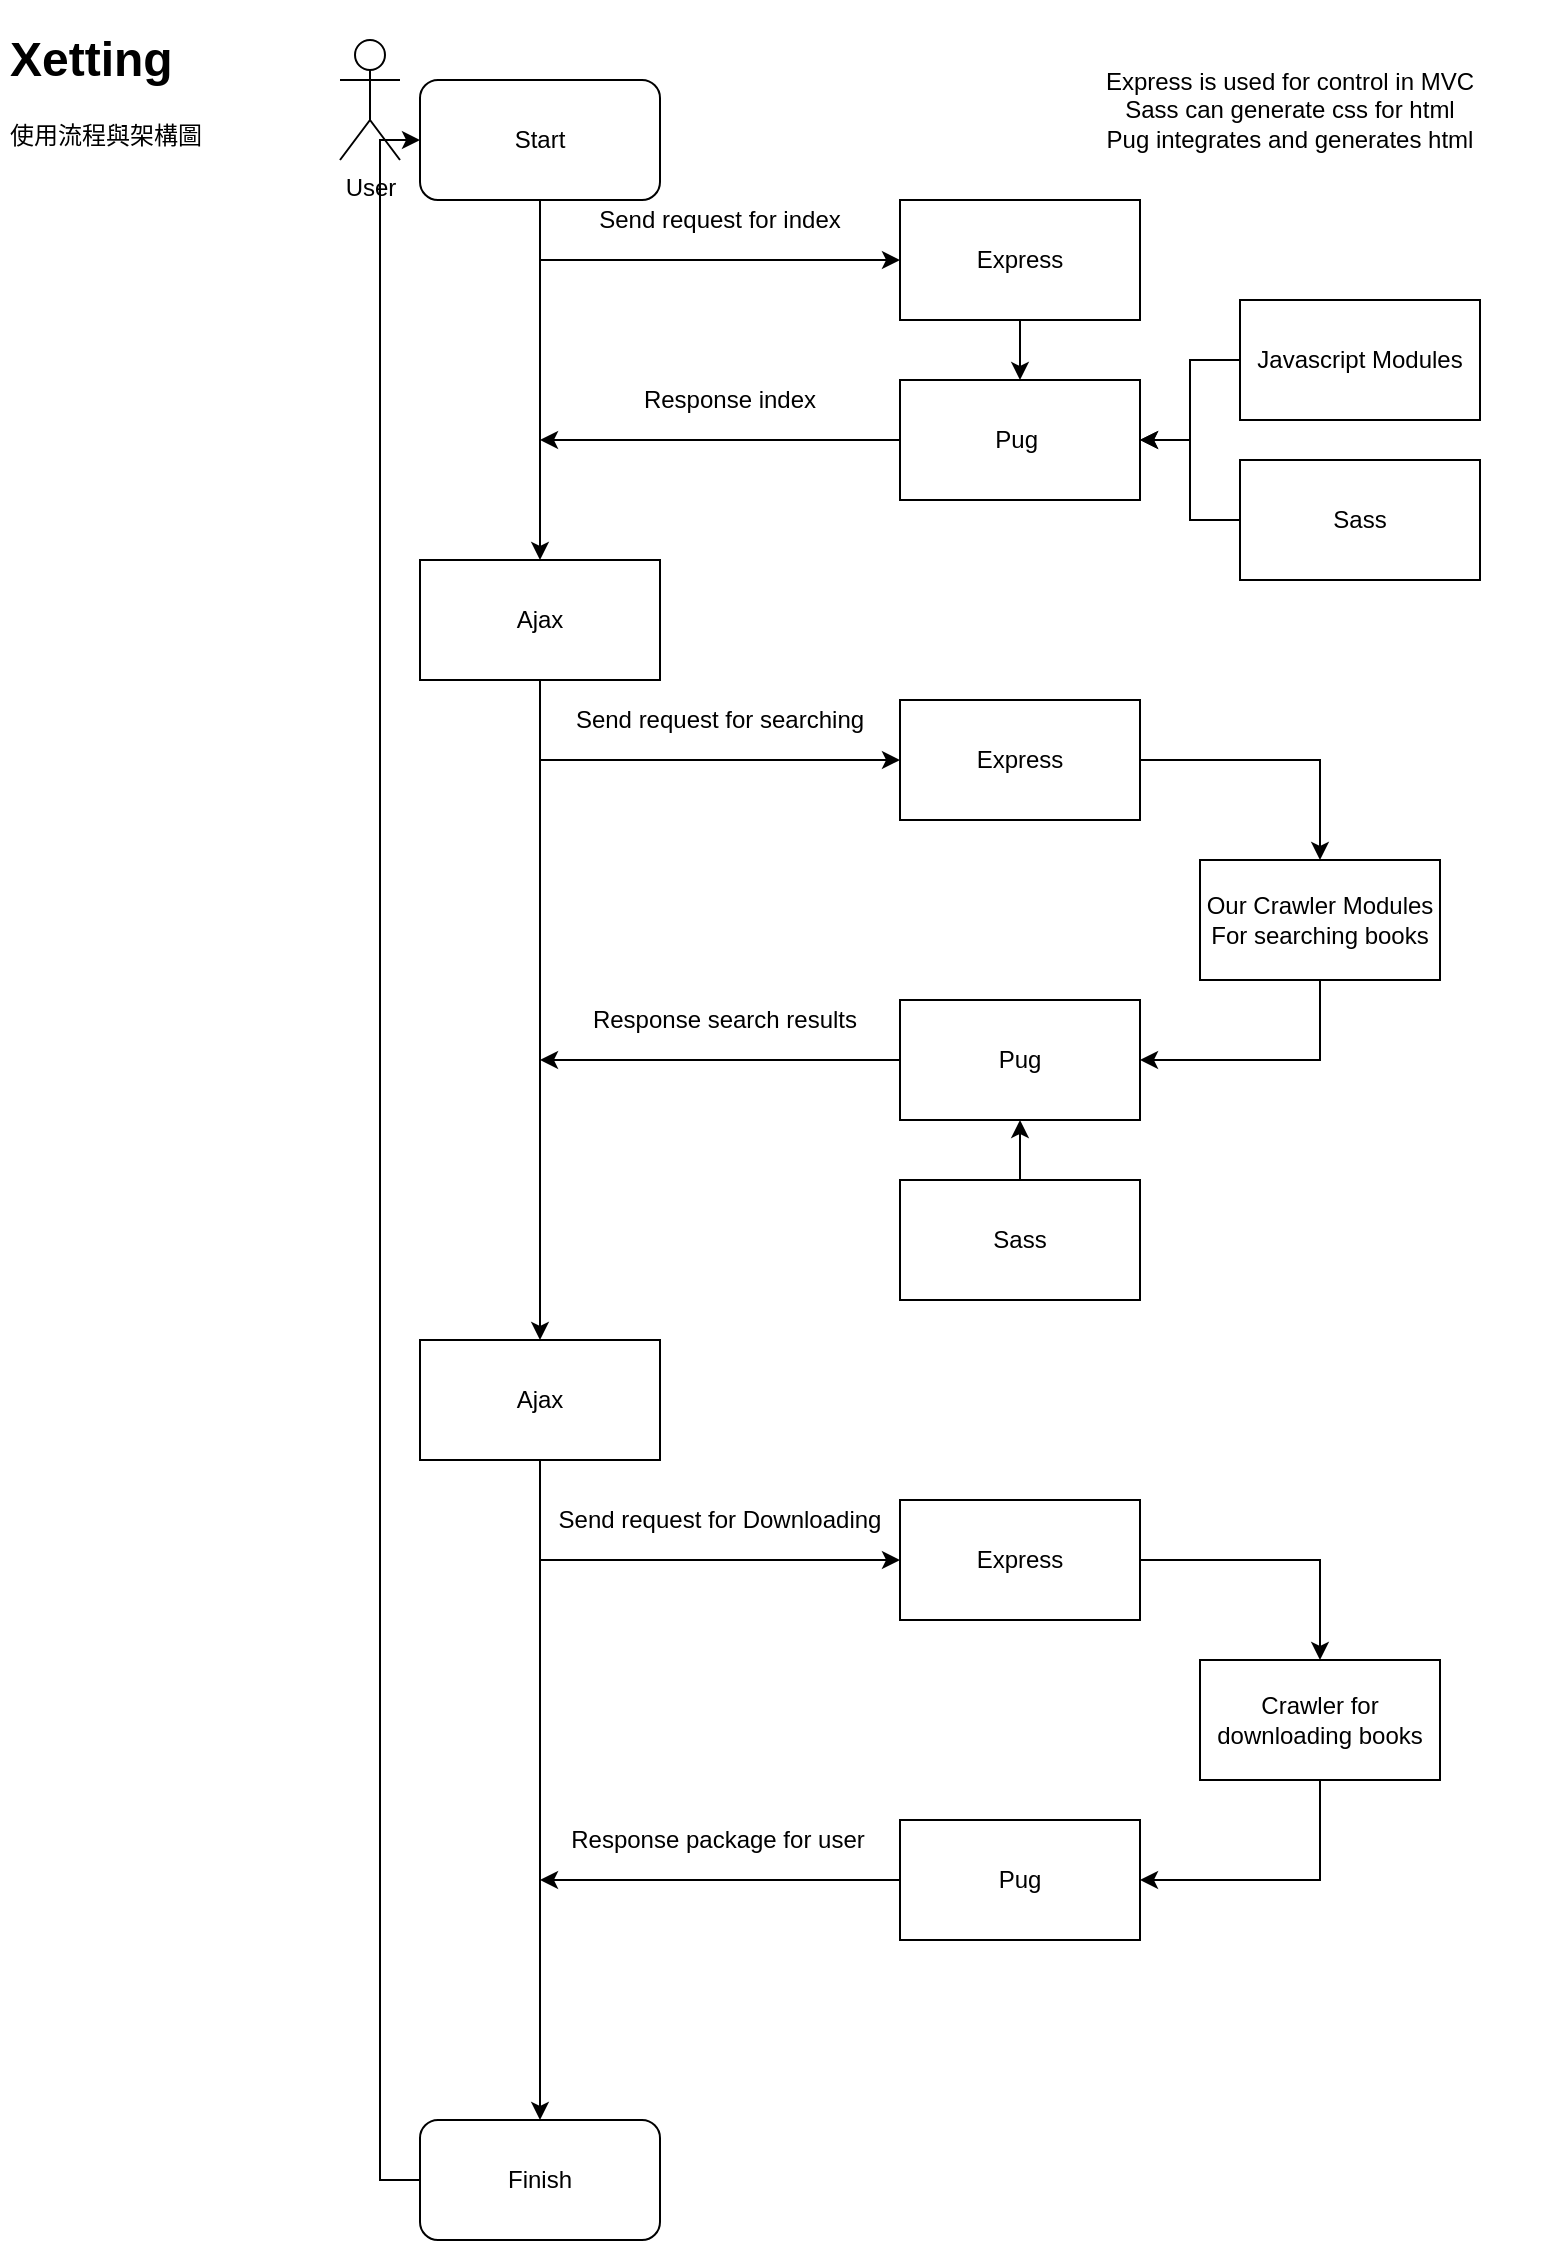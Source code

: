 <mxfile version="10.6.3"><diagram id="pKvQSpEsjl2bCMsULqA7" name="Page-1"><mxGraphModel dx="1010" dy="1702" grid="1" gridSize="10" guides="1" tooltips="1" connect="1" arrows="1" fold="1" page="1" pageScale="1" pageWidth="827" pageHeight="1169" math="0" shadow="0"><root><mxCell id="0"/><mxCell id="1" parent="0"/><mxCell id="I1T8ab58-OHBxRcccaDi-1" value="User" style="shape=umlActor;verticalLabelPosition=bottom;labelBackgroundColor=#ffffff;verticalAlign=top;html=1;outlineConnect=0;" vertex="1" parent="1"><mxGeometry x="180" y="-1140" width="30" height="60" as="geometry"/></mxCell><mxCell id="I1T8ab58-OHBxRcccaDi-2" value="" style="endArrow=classic;html=1;" edge="1" parent="1"><mxGeometry width="50" height="50" relative="1" as="geometry"><mxPoint x="280" y="-1060" as="sourcePoint"/><mxPoint x="280" y="-880" as="targetPoint"/></mxGeometry></mxCell><mxCell id="I1T8ab58-OHBxRcccaDi-5" value="&lt;h1&gt;Xetting&lt;/h1&gt;&lt;p&gt;使用流程與架構圖&lt;/p&gt;" style="text;html=1;strokeColor=none;fillColor=none;spacing=5;spacingTop=-20;whiteSpace=wrap;overflow=hidden;rounded=0;" vertex="1" parent="1"><mxGeometry x="10" y="-1150" width="190" height="120" as="geometry"/></mxCell><mxCell id="I1T8ab58-OHBxRcccaDi-12" style="edgeStyle=orthogonalEdgeStyle;rounded=0;orthogonalLoop=1;jettySize=auto;html=1;exitX=0.5;exitY=1;exitDx=0;exitDy=0;" edge="1" parent="1" source="I1T8ab58-OHBxRcccaDi-6" target="I1T8ab58-OHBxRcccaDi-11"><mxGeometry relative="1" as="geometry"/></mxCell><mxCell id="I1T8ab58-OHBxRcccaDi-6" value="Express" style="rounded=0;whiteSpace=wrap;html=1;" vertex="1" parent="1"><mxGeometry x="460" y="-1060" width="120" height="60" as="geometry"/></mxCell><mxCell id="I1T8ab58-OHBxRcccaDi-8" value="" style="endArrow=classic;html=1;entryX=0;entryY=0.5;entryDx=0;entryDy=0;" edge="1" parent="1" target="I1T8ab58-OHBxRcccaDi-6"><mxGeometry width="50" height="50" relative="1" as="geometry"><mxPoint x="280" y="-1030" as="sourcePoint"/><mxPoint x="340" y="-1050" as="targetPoint"/></mxGeometry></mxCell><mxCell id="I1T8ab58-OHBxRcccaDi-9" value="Send request for index" style="text;html=1;strokeColor=none;fillColor=none;align=center;verticalAlign=middle;whiteSpace=wrap;rounded=0;" vertex="1" parent="1"><mxGeometry x="300" y="-1060" width="140" height="20" as="geometry"/></mxCell><mxCell id="I1T8ab58-OHBxRcccaDi-10" value="Express is used for control in MVC&lt;br&gt;Sass can generate css for html&lt;br&gt;Pug integrates and generates html&lt;br&gt;" style="text;html=1;strokeColor=none;fillColor=none;align=center;verticalAlign=middle;whiteSpace=wrap;rounded=0;" vertex="1" parent="1"><mxGeometry x="530" y="-1140" width="250" height="70" as="geometry"/></mxCell><mxCell id="I1T8ab58-OHBxRcccaDi-13" style="edgeStyle=orthogonalEdgeStyle;rounded=0;orthogonalLoop=1;jettySize=auto;html=1;exitX=0;exitY=0.5;exitDx=0;exitDy=0;" edge="1" parent="1" source="I1T8ab58-OHBxRcccaDi-11"><mxGeometry relative="1" as="geometry"><mxPoint x="280" y="-940" as="targetPoint"/></mxGeometry></mxCell><mxCell id="I1T8ab58-OHBxRcccaDi-11" value="Pug&amp;nbsp;" style="rounded=0;whiteSpace=wrap;html=1;" vertex="1" parent="1"><mxGeometry x="460" y="-970" width="120" height="60" as="geometry"/></mxCell><mxCell id="I1T8ab58-OHBxRcccaDi-19" style="edgeStyle=orthogonalEdgeStyle;rounded=0;orthogonalLoop=1;jettySize=auto;html=1;exitX=0;exitY=0.5;exitDx=0;exitDy=0;entryX=1;entryY=0.5;entryDx=0;entryDy=0;" edge="1" parent="1" source="I1T8ab58-OHBxRcccaDi-15" target="I1T8ab58-OHBxRcccaDi-11"><mxGeometry relative="1" as="geometry"/></mxCell><mxCell id="I1T8ab58-OHBxRcccaDi-15" value="Javascript Modules" style="rounded=0;whiteSpace=wrap;html=1;" vertex="1" parent="1"><mxGeometry x="630" y="-1010" width="120" height="60" as="geometry"/></mxCell><mxCell id="I1T8ab58-OHBxRcccaDi-20" style="edgeStyle=orthogonalEdgeStyle;rounded=0;orthogonalLoop=1;jettySize=auto;html=1;exitX=0;exitY=0.5;exitDx=0;exitDy=0;entryX=1;entryY=0.5;entryDx=0;entryDy=0;" edge="1" parent="1" source="I1T8ab58-OHBxRcccaDi-16" target="I1T8ab58-OHBxRcccaDi-11"><mxGeometry relative="1" as="geometry"/></mxCell><mxCell id="I1T8ab58-OHBxRcccaDi-16" value="Sass" style="rounded=0;whiteSpace=wrap;html=1;" vertex="1" parent="1"><mxGeometry x="630" y="-930" width="120" height="60" as="geometry"/></mxCell><mxCell id="I1T8ab58-OHBxRcccaDi-21" value="Response index" style="text;html=1;strokeColor=none;fillColor=none;align=center;verticalAlign=middle;whiteSpace=wrap;rounded=0;" vertex="1" parent="1"><mxGeometry x="310" y="-970" width="130" height="20" as="geometry"/></mxCell><mxCell id="I1T8ab58-OHBxRcccaDi-26" style="edgeStyle=orthogonalEdgeStyle;rounded=0;orthogonalLoop=1;jettySize=auto;html=1;exitX=0.5;exitY=1;exitDx=0;exitDy=0;" edge="1" parent="1" source="I1T8ab58-OHBxRcccaDi-25"><mxGeometry relative="1" as="geometry"><mxPoint x="280" y="-490" as="targetPoint"/></mxGeometry></mxCell><mxCell id="I1T8ab58-OHBxRcccaDi-25" value="Ajax" style="rounded=0;whiteSpace=wrap;html=1;" vertex="1" parent="1"><mxGeometry x="220" y="-880" width="120" height="60" as="geometry"/></mxCell><mxCell id="I1T8ab58-OHBxRcccaDi-27" value="" style="endArrow=classic;html=1;entryX=0;entryY=0.5;entryDx=0;entryDy=0;" edge="1" parent="1" target="I1T8ab58-OHBxRcccaDi-28"><mxGeometry width="50" height="50" relative="1" as="geometry"><mxPoint x="280" y="-780" as="sourcePoint"/><mxPoint x="450" y="-780" as="targetPoint"/></mxGeometry></mxCell><mxCell id="I1T8ab58-OHBxRcccaDi-34" value="" style="edgeStyle=orthogonalEdgeStyle;rounded=0;orthogonalLoop=1;jettySize=auto;html=1;" edge="1" parent="1" source="I1T8ab58-OHBxRcccaDi-28" target="I1T8ab58-OHBxRcccaDi-33"><mxGeometry relative="1" as="geometry"/></mxCell><mxCell id="I1T8ab58-OHBxRcccaDi-28" value="Express" style="rounded=0;whiteSpace=wrap;html=1;" vertex="1" parent="1"><mxGeometry x="460" y="-810" width="120" height="60" as="geometry"/></mxCell><mxCell id="I1T8ab58-OHBxRcccaDi-36" value="" style="edgeStyle=orthogonalEdgeStyle;rounded=0;orthogonalLoop=1;jettySize=auto;html=1;" edge="1" parent="1" source="I1T8ab58-OHBxRcccaDi-33" target="I1T8ab58-OHBxRcccaDi-35"><mxGeometry relative="1" as="geometry"><Array as="points"><mxPoint x="670" y="-630"/></Array></mxGeometry></mxCell><mxCell id="I1T8ab58-OHBxRcccaDi-33" value="Our Crawler Modules&lt;br&gt;For searching books&lt;br&gt;" style="rounded=0;whiteSpace=wrap;html=1;" vertex="1" parent="1"><mxGeometry x="610" y="-730" width="120" height="60" as="geometry"/></mxCell><mxCell id="I1T8ab58-OHBxRcccaDi-39" style="edgeStyle=orthogonalEdgeStyle;rounded=0;orthogonalLoop=1;jettySize=auto;html=1;exitX=0;exitY=0.5;exitDx=0;exitDy=0;" edge="1" parent="1" source="I1T8ab58-OHBxRcccaDi-35"><mxGeometry relative="1" as="geometry"><mxPoint x="280" y="-630" as="targetPoint"/></mxGeometry></mxCell><mxCell id="I1T8ab58-OHBxRcccaDi-35" value="Pug" style="rounded=0;whiteSpace=wrap;html=1;" vertex="1" parent="1"><mxGeometry x="460" y="-660" width="120" height="60" as="geometry"/></mxCell><mxCell id="I1T8ab58-OHBxRcccaDi-38" style="edgeStyle=orthogonalEdgeStyle;rounded=0;orthogonalLoop=1;jettySize=auto;html=1;exitX=0.5;exitY=0;exitDx=0;exitDy=0;entryX=0.5;entryY=1;entryDx=0;entryDy=0;" edge="1" parent="1" source="I1T8ab58-OHBxRcccaDi-37" target="I1T8ab58-OHBxRcccaDi-35"><mxGeometry relative="1" as="geometry"/></mxCell><mxCell id="I1T8ab58-OHBxRcccaDi-37" value="Sass" style="rounded=0;whiteSpace=wrap;html=1;" vertex="1" parent="1"><mxGeometry x="460" y="-570" width="120" height="60" as="geometry"/></mxCell><mxCell id="I1T8ab58-OHBxRcccaDi-40" value="Response search results" style="text;html=1;strokeColor=none;fillColor=none;align=center;verticalAlign=middle;whiteSpace=wrap;rounded=0;" vertex="1" parent="1"><mxGeometry x="300" y="-660" width="145" height="20" as="geometry"/></mxCell><mxCell id="I1T8ab58-OHBxRcccaDi-41" value="Send request for searching" style="text;html=1;strokeColor=none;fillColor=none;align=center;verticalAlign=middle;whiteSpace=wrap;rounded=0;" vertex="1" parent="1"><mxGeometry x="290" y="-810" width="160" height="20" as="geometry"/></mxCell><mxCell id="I1T8ab58-OHBxRcccaDi-43" style="edgeStyle=orthogonalEdgeStyle;rounded=0;orthogonalLoop=1;jettySize=auto;html=1;exitX=0.5;exitY=1;exitDx=0;exitDy=0;" edge="1" parent="1" source="I1T8ab58-OHBxRcccaDi-42"><mxGeometry relative="1" as="geometry"><mxPoint x="280" y="-100" as="targetPoint"/></mxGeometry></mxCell><mxCell id="I1T8ab58-OHBxRcccaDi-42" value="Ajax" style="rounded=0;whiteSpace=wrap;html=1;" vertex="1" parent="1"><mxGeometry x="220" y="-490" width="120" height="60" as="geometry"/></mxCell><mxCell id="I1T8ab58-OHBxRcccaDi-44" value="" style="endArrow=classic;html=1;" edge="1" parent="1" target="I1T8ab58-OHBxRcccaDi-46"><mxGeometry width="50" height="50" relative="1" as="geometry"><mxPoint x="280" y="-380" as="sourcePoint"/><mxPoint x="460" y="-380" as="targetPoint"/></mxGeometry></mxCell><mxCell id="I1T8ab58-OHBxRcccaDi-45" value="Send request for Downloading" style="text;html=1;strokeColor=none;fillColor=none;align=center;verticalAlign=middle;whiteSpace=wrap;rounded=0;" vertex="1" parent="1"><mxGeometry x="280" y="-410" width="180" height="20" as="geometry"/></mxCell><mxCell id="I1T8ab58-OHBxRcccaDi-48" value="" style="edgeStyle=orthogonalEdgeStyle;rounded=0;orthogonalLoop=1;jettySize=auto;html=1;" edge="1" parent="1" source="I1T8ab58-OHBxRcccaDi-46" target="I1T8ab58-OHBxRcccaDi-47"><mxGeometry relative="1" as="geometry"/></mxCell><mxCell id="I1T8ab58-OHBxRcccaDi-46" value="Express" style="rounded=0;whiteSpace=wrap;html=1;" vertex="1" parent="1"><mxGeometry x="460" y="-410" width="120" height="60" as="geometry"/></mxCell><mxCell id="I1T8ab58-OHBxRcccaDi-50" value="" style="edgeStyle=orthogonalEdgeStyle;rounded=0;orthogonalLoop=1;jettySize=auto;html=1;" edge="1" parent="1" source="I1T8ab58-OHBxRcccaDi-47" target="I1T8ab58-OHBxRcccaDi-49"><mxGeometry relative="1" as="geometry"><Array as="points"><mxPoint x="670" y="-220"/></Array></mxGeometry></mxCell><mxCell id="I1T8ab58-OHBxRcccaDi-47" value="Crawler for downloading books" style="rounded=0;whiteSpace=wrap;html=1;" vertex="1" parent="1"><mxGeometry x="610" y="-330" width="120" height="60" as="geometry"/></mxCell><mxCell id="I1T8ab58-OHBxRcccaDi-53" style="edgeStyle=orthogonalEdgeStyle;rounded=0;orthogonalLoop=1;jettySize=auto;html=1;exitX=0;exitY=0.5;exitDx=0;exitDy=0;" edge="1" parent="1" source="I1T8ab58-OHBxRcccaDi-49"><mxGeometry relative="1" as="geometry"><mxPoint x="280" y="-220" as="targetPoint"/></mxGeometry></mxCell><mxCell id="I1T8ab58-OHBxRcccaDi-49" value="Pug" style="rounded=0;whiteSpace=wrap;html=1;" vertex="1" parent="1"><mxGeometry x="460" y="-250" width="120" height="60" as="geometry"/></mxCell><mxCell id="I1T8ab58-OHBxRcccaDi-57" value="Start" style="rounded=1;whiteSpace=wrap;html=1;" vertex="1" parent="1"><mxGeometry x="220" y="-1120" width="120" height="60" as="geometry"/></mxCell><mxCell id="I1T8ab58-OHBxRcccaDi-61" style="edgeStyle=orthogonalEdgeStyle;rounded=0;orthogonalLoop=1;jettySize=auto;html=1;exitX=0;exitY=0.5;exitDx=0;exitDy=0;entryX=0;entryY=0.5;entryDx=0;entryDy=0;" edge="1" parent="1" source="I1T8ab58-OHBxRcccaDi-58" target="I1T8ab58-OHBxRcccaDi-57"><mxGeometry relative="1" as="geometry"/></mxCell><mxCell id="I1T8ab58-OHBxRcccaDi-58" value="Finish" style="rounded=1;whiteSpace=wrap;html=1;" vertex="1" parent="1"><mxGeometry x="220" y="-100" width="120" height="60" as="geometry"/></mxCell><mxCell id="I1T8ab58-OHBxRcccaDi-59" value="Response package for user" style="text;html=1;strokeColor=none;fillColor=none;align=center;verticalAlign=middle;whiteSpace=wrap;rounded=0;" vertex="1" parent="1"><mxGeometry x="290" y="-250" width="158" height="20" as="geometry"/></mxCell></root></mxGraphModel></diagram></mxfile>